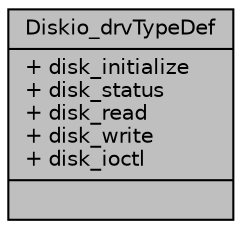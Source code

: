 digraph "Diskio_drvTypeDef"
{
  edge [fontname="Helvetica",fontsize="10",labelfontname="Helvetica",labelfontsize="10"];
  node [fontname="Helvetica",fontsize="10",shape=record];
  Node1 [label="{Diskio_drvTypeDef\n|+ disk_initialize\l+ disk_status\l+ disk_read\l+ disk_write\l+ disk_ioctl\l|}",height=0.2,width=0.4,color="black", fillcolor="grey75", style="filled", fontcolor="black"];
}
